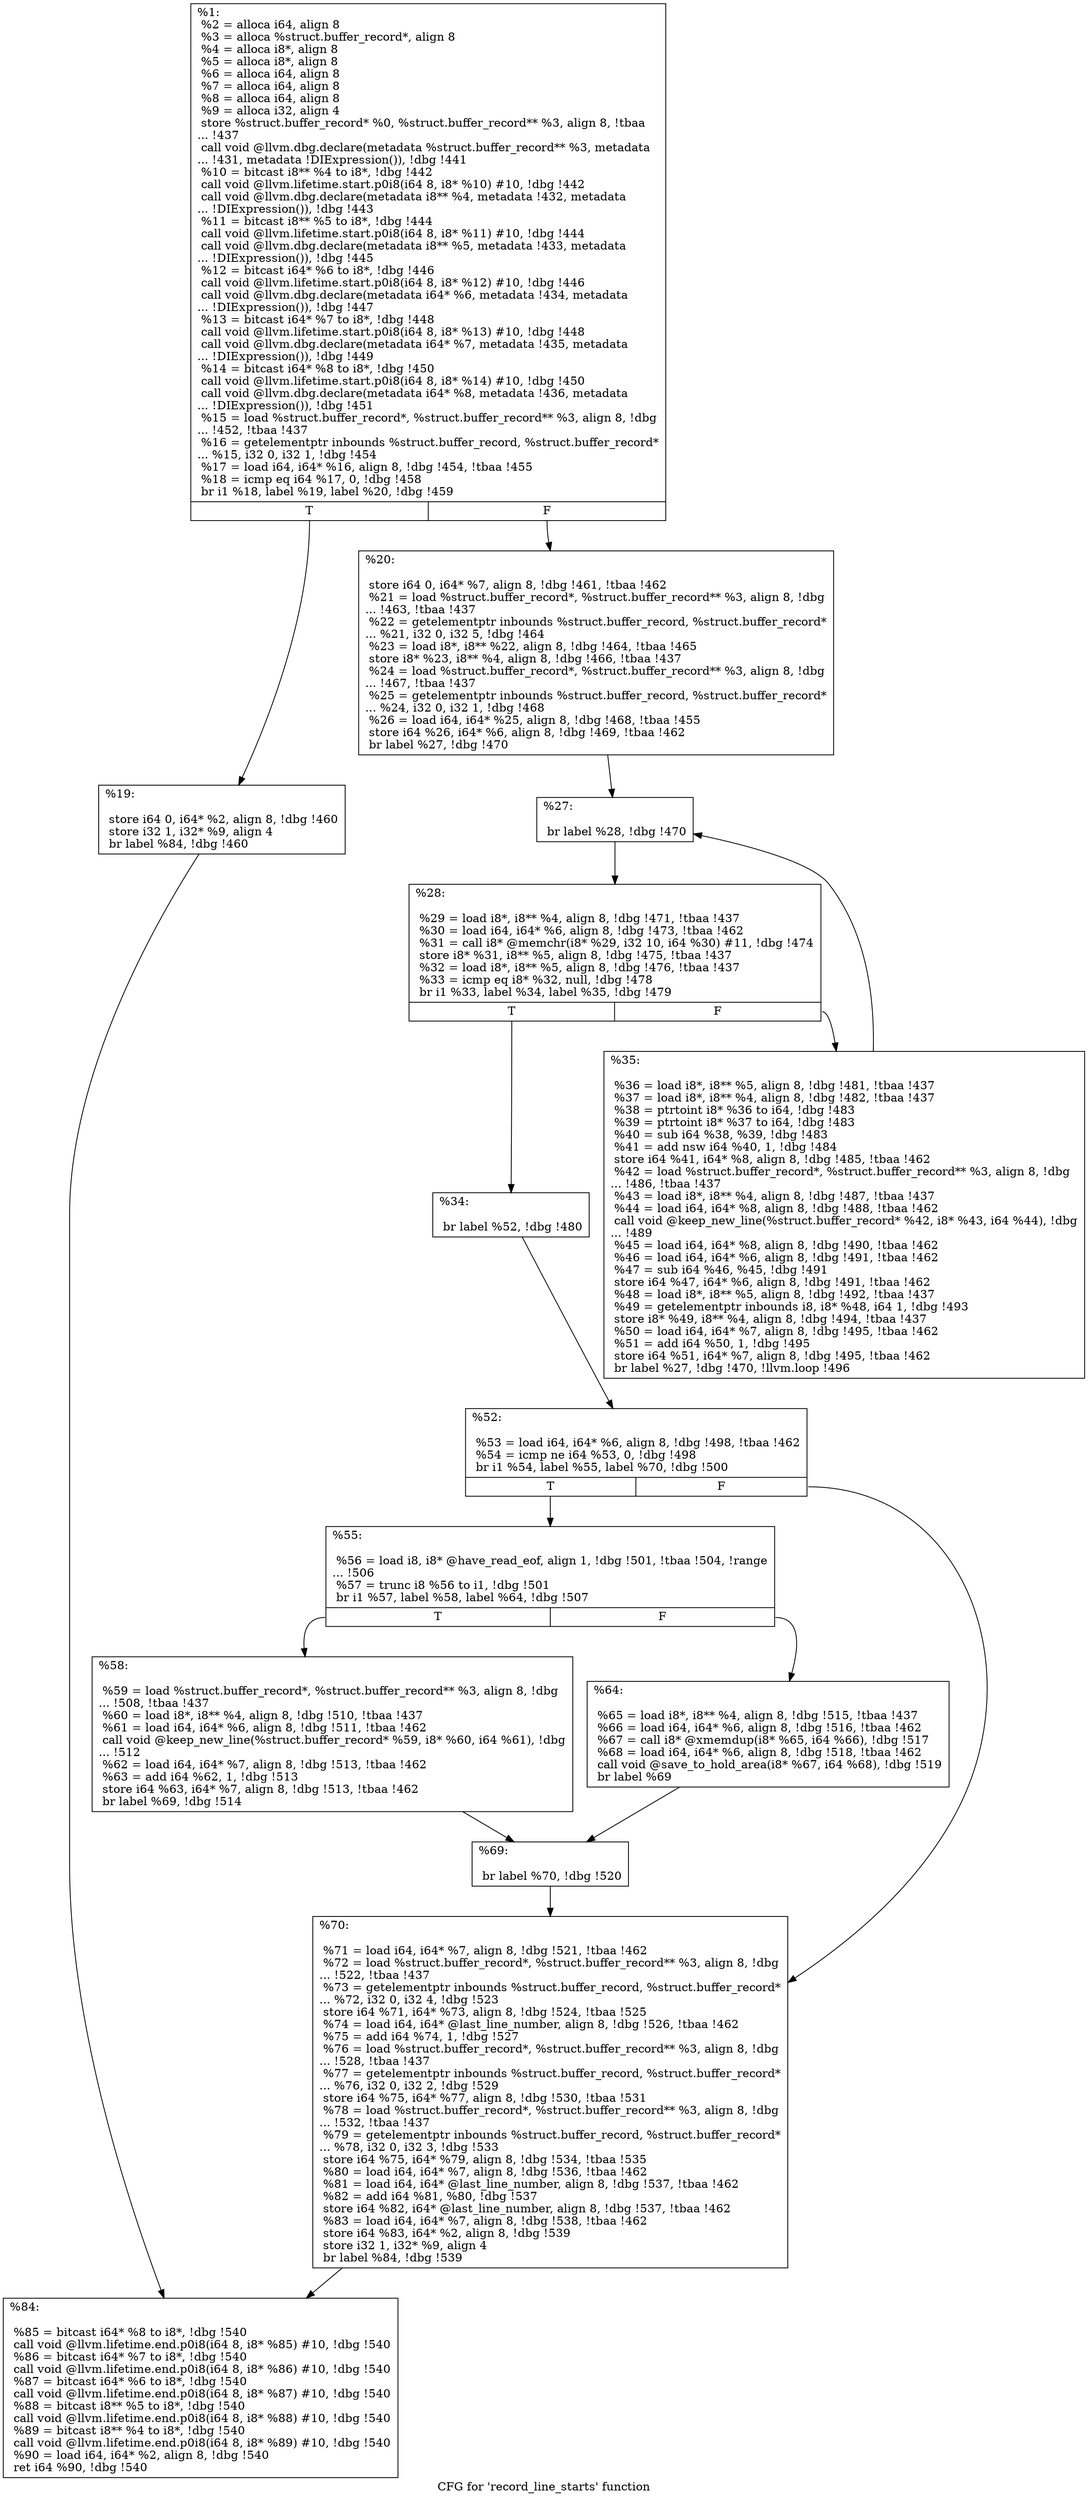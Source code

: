 digraph "CFG for 'record_line_starts' function" {
	label="CFG for 'record_line_starts' function";

	Node0x23ad2a0 [shape=record,label="{%1:\l  %2 = alloca i64, align 8\l  %3 = alloca %struct.buffer_record*, align 8\l  %4 = alloca i8*, align 8\l  %5 = alloca i8*, align 8\l  %6 = alloca i64, align 8\l  %7 = alloca i64, align 8\l  %8 = alloca i64, align 8\l  %9 = alloca i32, align 4\l  store %struct.buffer_record* %0, %struct.buffer_record** %3, align 8, !tbaa\l... !437\l  call void @llvm.dbg.declare(metadata %struct.buffer_record** %3, metadata\l... !431, metadata !DIExpression()), !dbg !441\l  %10 = bitcast i8** %4 to i8*, !dbg !442\l  call void @llvm.lifetime.start.p0i8(i64 8, i8* %10) #10, !dbg !442\l  call void @llvm.dbg.declare(metadata i8** %4, metadata !432, metadata\l... !DIExpression()), !dbg !443\l  %11 = bitcast i8** %5 to i8*, !dbg !444\l  call void @llvm.lifetime.start.p0i8(i64 8, i8* %11) #10, !dbg !444\l  call void @llvm.dbg.declare(metadata i8** %5, metadata !433, metadata\l... !DIExpression()), !dbg !445\l  %12 = bitcast i64* %6 to i8*, !dbg !446\l  call void @llvm.lifetime.start.p0i8(i64 8, i8* %12) #10, !dbg !446\l  call void @llvm.dbg.declare(metadata i64* %6, metadata !434, metadata\l... !DIExpression()), !dbg !447\l  %13 = bitcast i64* %7 to i8*, !dbg !448\l  call void @llvm.lifetime.start.p0i8(i64 8, i8* %13) #10, !dbg !448\l  call void @llvm.dbg.declare(metadata i64* %7, metadata !435, metadata\l... !DIExpression()), !dbg !449\l  %14 = bitcast i64* %8 to i8*, !dbg !450\l  call void @llvm.lifetime.start.p0i8(i64 8, i8* %14) #10, !dbg !450\l  call void @llvm.dbg.declare(metadata i64* %8, metadata !436, metadata\l... !DIExpression()), !dbg !451\l  %15 = load %struct.buffer_record*, %struct.buffer_record** %3, align 8, !dbg\l... !452, !tbaa !437\l  %16 = getelementptr inbounds %struct.buffer_record, %struct.buffer_record*\l... %15, i32 0, i32 1, !dbg !454\l  %17 = load i64, i64* %16, align 8, !dbg !454, !tbaa !455\l  %18 = icmp eq i64 %17, 0, !dbg !458\l  br i1 %18, label %19, label %20, !dbg !459\l|{<s0>T|<s1>F}}"];
	Node0x23ad2a0:s0 -> Node0x23b01c0;
	Node0x23ad2a0:s1 -> Node0x23b21b0;
	Node0x23b01c0 [shape=record,label="{%19:\l\l  store i64 0, i64* %2, align 8, !dbg !460\l  store i32 1, i32* %9, align 4\l  br label %84, !dbg !460\l}"];
	Node0x23b01c0 -> Node0x23b2520;
	Node0x23b21b0 [shape=record,label="{%20:\l\l  store i64 0, i64* %7, align 8, !dbg !461, !tbaa !462\l  %21 = load %struct.buffer_record*, %struct.buffer_record** %3, align 8, !dbg\l... !463, !tbaa !437\l  %22 = getelementptr inbounds %struct.buffer_record, %struct.buffer_record*\l... %21, i32 0, i32 5, !dbg !464\l  %23 = load i8*, i8** %22, align 8, !dbg !464, !tbaa !465\l  store i8* %23, i8** %4, align 8, !dbg !466, !tbaa !437\l  %24 = load %struct.buffer_record*, %struct.buffer_record** %3, align 8, !dbg\l... !467, !tbaa !437\l  %25 = getelementptr inbounds %struct.buffer_record, %struct.buffer_record*\l... %24, i32 0, i32 1, !dbg !468\l  %26 = load i64, i64* %25, align 8, !dbg !468, !tbaa !455\l  store i64 %26, i64* %6, align 8, !dbg !469, !tbaa !462\l  br label %27, !dbg !470\l}"];
	Node0x23b21b0 -> Node0x23b2200;
	Node0x23b2200 [shape=record,label="{%27:\l\l  br label %28, !dbg !470\l}"];
	Node0x23b2200 -> Node0x23b2250;
	Node0x23b2250 [shape=record,label="{%28:\l\l  %29 = load i8*, i8** %4, align 8, !dbg !471, !tbaa !437\l  %30 = load i64, i64* %6, align 8, !dbg !473, !tbaa !462\l  %31 = call i8* @memchr(i8* %29, i32 10, i64 %30) #11, !dbg !474\l  store i8* %31, i8** %5, align 8, !dbg !475, !tbaa !437\l  %32 = load i8*, i8** %5, align 8, !dbg !476, !tbaa !437\l  %33 = icmp eq i8* %32, null, !dbg !478\l  br i1 %33, label %34, label %35, !dbg !479\l|{<s0>T|<s1>F}}"];
	Node0x23b2250:s0 -> Node0x23b22a0;
	Node0x23b2250:s1 -> Node0x23b22f0;
	Node0x23b22a0 [shape=record,label="{%34:\l\l  br label %52, !dbg !480\l}"];
	Node0x23b22a0 -> Node0x23b2340;
	Node0x23b22f0 [shape=record,label="{%35:\l\l  %36 = load i8*, i8** %5, align 8, !dbg !481, !tbaa !437\l  %37 = load i8*, i8** %4, align 8, !dbg !482, !tbaa !437\l  %38 = ptrtoint i8* %36 to i64, !dbg !483\l  %39 = ptrtoint i8* %37 to i64, !dbg !483\l  %40 = sub i64 %38, %39, !dbg !483\l  %41 = add nsw i64 %40, 1, !dbg !484\l  store i64 %41, i64* %8, align 8, !dbg !485, !tbaa !462\l  %42 = load %struct.buffer_record*, %struct.buffer_record** %3, align 8, !dbg\l... !486, !tbaa !437\l  %43 = load i8*, i8** %4, align 8, !dbg !487, !tbaa !437\l  %44 = load i64, i64* %8, align 8, !dbg !488, !tbaa !462\l  call void @keep_new_line(%struct.buffer_record* %42, i8* %43, i64 %44), !dbg\l... !489\l  %45 = load i64, i64* %8, align 8, !dbg !490, !tbaa !462\l  %46 = load i64, i64* %6, align 8, !dbg !491, !tbaa !462\l  %47 = sub i64 %46, %45, !dbg !491\l  store i64 %47, i64* %6, align 8, !dbg !491, !tbaa !462\l  %48 = load i8*, i8** %5, align 8, !dbg !492, !tbaa !437\l  %49 = getelementptr inbounds i8, i8* %48, i64 1, !dbg !493\l  store i8* %49, i8** %4, align 8, !dbg !494, !tbaa !437\l  %50 = load i64, i64* %7, align 8, !dbg !495, !tbaa !462\l  %51 = add i64 %50, 1, !dbg !495\l  store i64 %51, i64* %7, align 8, !dbg !495, !tbaa !462\l  br label %27, !dbg !470, !llvm.loop !496\l}"];
	Node0x23b22f0 -> Node0x23b2200;
	Node0x23b2340 [shape=record,label="{%52:\l\l  %53 = load i64, i64* %6, align 8, !dbg !498, !tbaa !462\l  %54 = icmp ne i64 %53, 0, !dbg !498\l  br i1 %54, label %55, label %70, !dbg !500\l|{<s0>T|<s1>F}}"];
	Node0x23b2340:s0 -> Node0x23b2390;
	Node0x23b2340:s1 -> Node0x23b24d0;
	Node0x23b2390 [shape=record,label="{%55:\l\l  %56 = load i8, i8* @have_read_eof, align 1, !dbg !501, !tbaa !504, !range\l... !506\l  %57 = trunc i8 %56 to i1, !dbg !501\l  br i1 %57, label %58, label %64, !dbg !507\l|{<s0>T|<s1>F}}"];
	Node0x23b2390:s0 -> Node0x23b23e0;
	Node0x23b2390:s1 -> Node0x23b2430;
	Node0x23b23e0 [shape=record,label="{%58:\l\l  %59 = load %struct.buffer_record*, %struct.buffer_record** %3, align 8, !dbg\l... !508, !tbaa !437\l  %60 = load i8*, i8** %4, align 8, !dbg !510, !tbaa !437\l  %61 = load i64, i64* %6, align 8, !dbg !511, !tbaa !462\l  call void @keep_new_line(%struct.buffer_record* %59, i8* %60, i64 %61), !dbg\l... !512\l  %62 = load i64, i64* %7, align 8, !dbg !513, !tbaa !462\l  %63 = add i64 %62, 1, !dbg !513\l  store i64 %63, i64* %7, align 8, !dbg !513, !tbaa !462\l  br label %69, !dbg !514\l}"];
	Node0x23b23e0 -> Node0x23b2480;
	Node0x23b2430 [shape=record,label="{%64:\l\l  %65 = load i8*, i8** %4, align 8, !dbg !515, !tbaa !437\l  %66 = load i64, i64* %6, align 8, !dbg !516, !tbaa !462\l  %67 = call i8* @xmemdup(i8* %65, i64 %66), !dbg !517\l  %68 = load i64, i64* %6, align 8, !dbg !518, !tbaa !462\l  call void @save_to_hold_area(i8* %67, i64 %68), !dbg !519\l  br label %69\l}"];
	Node0x23b2430 -> Node0x23b2480;
	Node0x23b2480 [shape=record,label="{%69:\l\l  br label %70, !dbg !520\l}"];
	Node0x23b2480 -> Node0x23b24d0;
	Node0x23b24d0 [shape=record,label="{%70:\l\l  %71 = load i64, i64* %7, align 8, !dbg !521, !tbaa !462\l  %72 = load %struct.buffer_record*, %struct.buffer_record** %3, align 8, !dbg\l... !522, !tbaa !437\l  %73 = getelementptr inbounds %struct.buffer_record, %struct.buffer_record*\l... %72, i32 0, i32 4, !dbg !523\l  store i64 %71, i64* %73, align 8, !dbg !524, !tbaa !525\l  %74 = load i64, i64* @last_line_number, align 8, !dbg !526, !tbaa !462\l  %75 = add i64 %74, 1, !dbg !527\l  %76 = load %struct.buffer_record*, %struct.buffer_record** %3, align 8, !dbg\l... !528, !tbaa !437\l  %77 = getelementptr inbounds %struct.buffer_record, %struct.buffer_record*\l... %76, i32 0, i32 2, !dbg !529\l  store i64 %75, i64* %77, align 8, !dbg !530, !tbaa !531\l  %78 = load %struct.buffer_record*, %struct.buffer_record** %3, align 8, !dbg\l... !532, !tbaa !437\l  %79 = getelementptr inbounds %struct.buffer_record, %struct.buffer_record*\l... %78, i32 0, i32 3, !dbg !533\l  store i64 %75, i64* %79, align 8, !dbg !534, !tbaa !535\l  %80 = load i64, i64* %7, align 8, !dbg !536, !tbaa !462\l  %81 = load i64, i64* @last_line_number, align 8, !dbg !537, !tbaa !462\l  %82 = add i64 %81, %80, !dbg !537\l  store i64 %82, i64* @last_line_number, align 8, !dbg !537, !tbaa !462\l  %83 = load i64, i64* %7, align 8, !dbg !538, !tbaa !462\l  store i64 %83, i64* %2, align 8, !dbg !539\l  store i32 1, i32* %9, align 4\l  br label %84, !dbg !539\l}"];
	Node0x23b24d0 -> Node0x23b2520;
	Node0x23b2520 [shape=record,label="{%84:\l\l  %85 = bitcast i64* %8 to i8*, !dbg !540\l  call void @llvm.lifetime.end.p0i8(i64 8, i8* %85) #10, !dbg !540\l  %86 = bitcast i64* %7 to i8*, !dbg !540\l  call void @llvm.lifetime.end.p0i8(i64 8, i8* %86) #10, !dbg !540\l  %87 = bitcast i64* %6 to i8*, !dbg !540\l  call void @llvm.lifetime.end.p0i8(i64 8, i8* %87) #10, !dbg !540\l  %88 = bitcast i8** %5 to i8*, !dbg !540\l  call void @llvm.lifetime.end.p0i8(i64 8, i8* %88) #10, !dbg !540\l  %89 = bitcast i8** %4 to i8*, !dbg !540\l  call void @llvm.lifetime.end.p0i8(i64 8, i8* %89) #10, !dbg !540\l  %90 = load i64, i64* %2, align 8, !dbg !540\l  ret i64 %90, !dbg !540\l}"];
}
